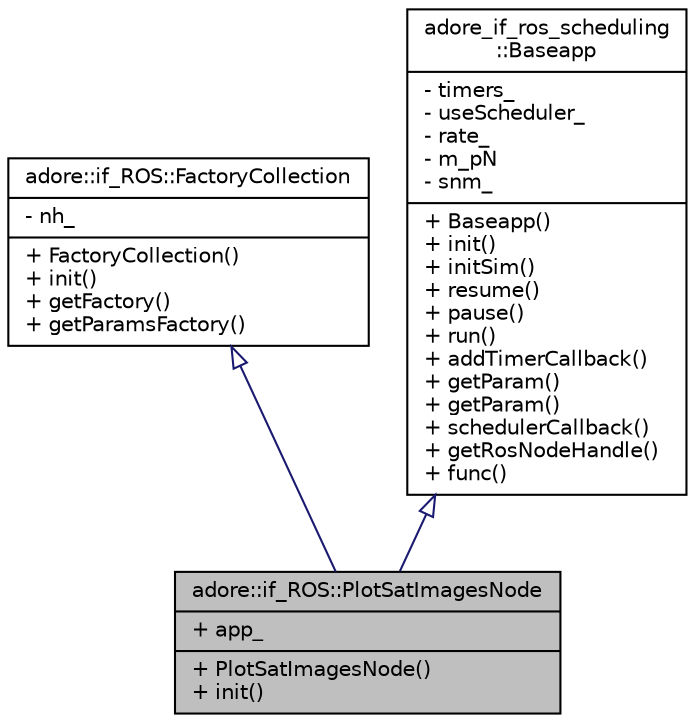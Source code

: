 digraph "adore::if_ROS::PlotSatImagesNode"
{
 // LATEX_PDF_SIZE
  edge [fontname="Helvetica",fontsize="10",labelfontname="Helvetica",labelfontsize="10"];
  node [fontname="Helvetica",fontsize="10",shape=record];
  Node1 [label="{adore::if_ROS::PlotSatImagesNode\n|+ app_\l|+ PlotSatImagesNode()\l+ init()\l}",height=0.2,width=0.4,color="black", fillcolor="grey75", style="filled", fontcolor="black",tooltip=" "];
  Node2 -> Node1 [dir="back",color="midnightblue",fontsize="10",style="solid",arrowtail="onormal",fontname="Helvetica"];
  Node2 [label="{adore::if_ROS::FactoryCollection\n|- nh_\l|+ FactoryCollection()\l+ init()\l+ getFactory()\l+ getParamsFactory()\l}",height=0.2,width=0.4,color="black", fillcolor="white", style="filled",URL="$classadore_1_1if__ROS_1_1FactoryCollection.html",tooltip=" "];
  Node3 -> Node1 [dir="back",color="midnightblue",fontsize="10",style="solid",arrowtail="onormal",fontname="Helvetica"];
  Node3 [label="{adore_if_ros_scheduling\l::Baseapp\n|- timers_\l- useScheduler_\l- rate_\l- m_pN\l- snm_\l|+ Baseapp()\l+ init()\l+ initSim()\l+ resume()\l+ pause()\l+ run()\l+ addTimerCallback()\l+ getParam()\l+ getParam()\l+ schedulerCallback()\l+ getRosNodeHandle()\l+ func()\l}",height=0.2,width=0.4,color="black", fillcolor="white", style="filled",URL="$classadore__if__ros__scheduling_1_1Baseapp.html",tooltip=" "];
}
